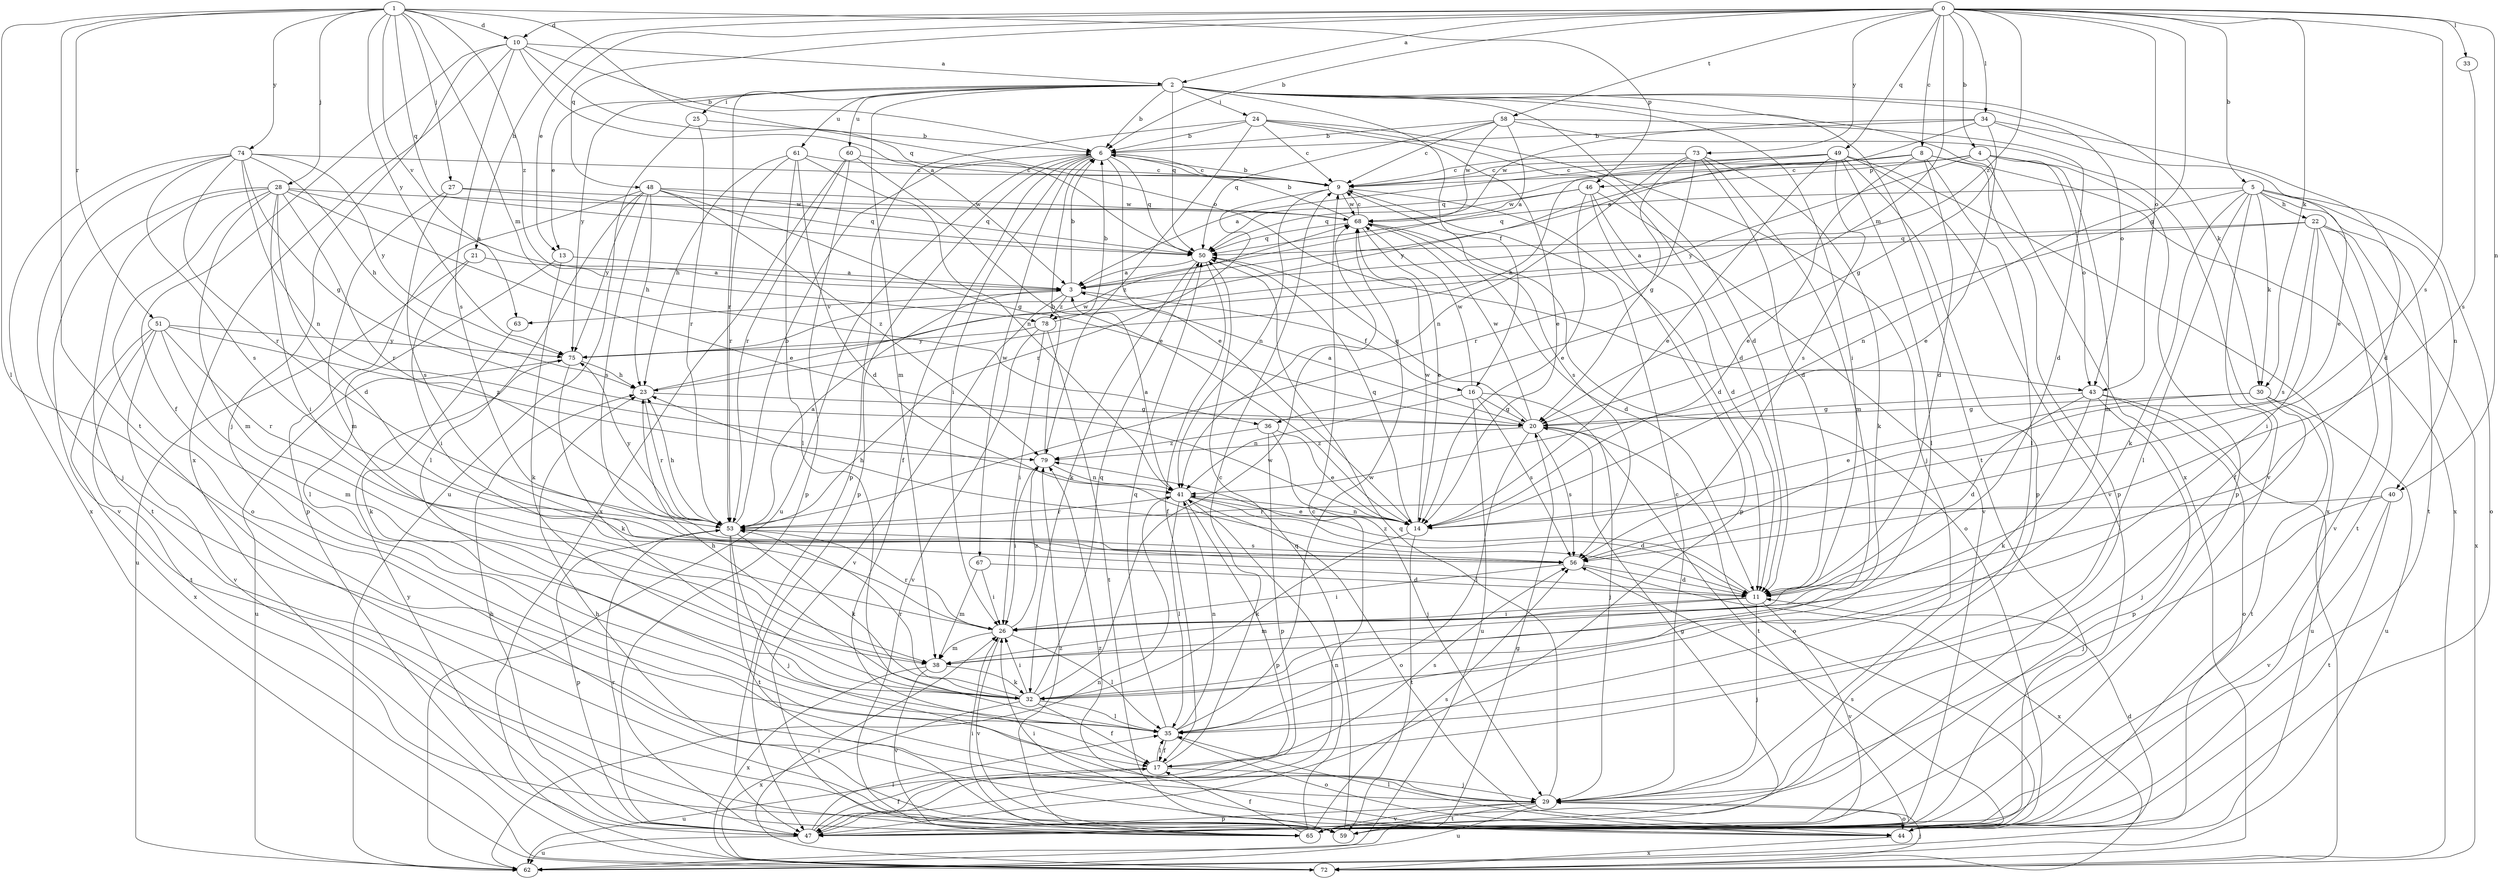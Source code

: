 strict digraph  {
0;
1;
2;
3;
4;
5;
6;
8;
9;
10;
11;
13;
14;
16;
17;
20;
21;
22;
23;
24;
25;
26;
27;
28;
29;
30;
32;
33;
34;
35;
36;
38;
40;
41;
43;
44;
46;
47;
48;
49;
50;
51;
53;
56;
58;
59;
60;
61;
62;
63;
65;
67;
68;
72;
73;
74;
75;
78;
79;
0 -> 2  [label=a];
0 -> 4  [label=b];
0 -> 5  [label=b];
0 -> 6  [label=b];
0 -> 8  [label=c];
0 -> 10  [label=d];
0 -> 13  [label=e];
0 -> 20  [label=g];
0 -> 21  [label=h];
0 -> 30  [label=k];
0 -> 33  [label=l];
0 -> 34  [label=l];
0 -> 36  [label=m];
0 -> 40  [label=n];
0 -> 43  [label=o];
0 -> 48  [label=q];
0 -> 49  [label=q];
0 -> 56  [label=s];
0 -> 58  [label=t];
0 -> 73  [label=y];
0 -> 78  [label=z];
1 -> 10  [label=d];
1 -> 27  [label=j];
1 -> 28  [label=j];
1 -> 35  [label=l];
1 -> 36  [label=m];
1 -> 43  [label=o];
1 -> 46  [label=p];
1 -> 50  [label=q];
1 -> 51  [label=r];
1 -> 59  [label=t];
1 -> 63  [label=v];
1 -> 74  [label=y];
1 -> 75  [label=y];
1 -> 78  [label=z];
2 -> 6  [label=b];
2 -> 11  [label=d];
2 -> 13  [label=e];
2 -> 16  [label=f];
2 -> 24  [label=i];
2 -> 25  [label=i];
2 -> 26  [label=i];
2 -> 30  [label=k];
2 -> 38  [label=m];
2 -> 43  [label=o];
2 -> 50  [label=q];
2 -> 53  [label=r];
2 -> 59  [label=t];
2 -> 60  [label=u];
2 -> 61  [label=u];
2 -> 72  [label=x];
2 -> 75  [label=y];
3 -> 6  [label=b];
3 -> 16  [label=f];
3 -> 63  [label=v];
3 -> 65  [label=v];
3 -> 78  [label=z];
4 -> 9  [label=c];
4 -> 14  [label=e];
4 -> 38  [label=m];
4 -> 43  [label=o];
4 -> 46  [label=p];
4 -> 47  [label=p];
4 -> 75  [label=y];
5 -> 17  [label=f];
5 -> 22  [label=h];
5 -> 30  [label=k];
5 -> 32  [label=k];
5 -> 35  [label=l];
5 -> 40  [label=n];
5 -> 41  [label=n];
5 -> 44  [label=o];
5 -> 50  [label=q];
5 -> 59  [label=t];
6 -> 9  [label=c];
6 -> 14  [label=e];
6 -> 17  [label=f];
6 -> 26  [label=i];
6 -> 47  [label=p];
6 -> 50  [label=q];
6 -> 62  [label=u];
6 -> 67  [label=w];
8 -> 9  [label=c];
8 -> 11  [label=d];
8 -> 14  [label=e];
8 -> 35  [label=l];
8 -> 47  [label=p];
8 -> 50  [label=q];
8 -> 72  [label=x];
8 -> 75  [label=y];
9 -> 6  [label=b];
9 -> 11  [label=d];
9 -> 41  [label=n];
9 -> 53  [label=r];
9 -> 56  [label=s];
9 -> 68  [label=w];
10 -> 2  [label=a];
10 -> 3  [label=a];
10 -> 6  [label=b];
10 -> 17  [label=f];
10 -> 29  [label=j];
10 -> 50  [label=q];
10 -> 56  [label=s];
10 -> 72  [label=x];
11 -> 26  [label=i];
11 -> 29  [label=j];
11 -> 38  [label=m];
11 -> 65  [label=v];
11 -> 79  [label=z];
13 -> 3  [label=a];
13 -> 32  [label=k];
13 -> 35  [label=l];
14 -> 23  [label=h];
14 -> 32  [label=k];
14 -> 41  [label=n];
14 -> 50  [label=q];
14 -> 59  [label=t];
14 -> 68  [label=w];
16 -> 20  [label=g];
16 -> 29  [label=j];
16 -> 41  [label=n];
16 -> 56  [label=s];
16 -> 62  [label=u];
16 -> 68  [label=w];
17 -> 9  [label=c];
17 -> 29  [label=j];
17 -> 35  [label=l];
17 -> 56  [label=s];
17 -> 62  [label=u];
20 -> 3  [label=a];
20 -> 35  [label=l];
20 -> 44  [label=o];
20 -> 50  [label=q];
20 -> 56  [label=s];
20 -> 59  [label=t];
20 -> 68  [label=w];
20 -> 79  [label=z];
21 -> 3  [label=a];
21 -> 26  [label=i];
21 -> 62  [label=u];
22 -> 3  [label=a];
22 -> 26  [label=i];
22 -> 50  [label=q];
22 -> 56  [label=s];
22 -> 59  [label=t];
22 -> 65  [label=v];
22 -> 72  [label=x];
23 -> 20  [label=g];
23 -> 53  [label=r];
23 -> 68  [label=w];
24 -> 6  [label=b];
24 -> 9  [label=c];
24 -> 11  [label=d];
24 -> 14  [label=e];
24 -> 29  [label=j];
24 -> 47  [label=p];
24 -> 79  [label=z];
25 -> 6  [label=b];
25 -> 53  [label=r];
25 -> 62  [label=u];
26 -> 35  [label=l];
26 -> 38  [label=m];
26 -> 53  [label=r];
26 -> 65  [label=v];
26 -> 79  [label=z];
27 -> 38  [label=m];
27 -> 50  [label=q];
27 -> 56  [label=s];
27 -> 68  [label=w];
28 -> 3  [label=a];
28 -> 11  [label=d];
28 -> 14  [label=e];
28 -> 26  [label=i];
28 -> 38  [label=m];
28 -> 44  [label=o];
28 -> 53  [label=r];
28 -> 59  [label=t];
28 -> 65  [label=v];
28 -> 68  [label=w];
29 -> 9  [label=c];
29 -> 44  [label=o];
29 -> 47  [label=p];
29 -> 50  [label=q];
29 -> 59  [label=t];
29 -> 62  [label=u];
29 -> 65  [label=v];
30 -> 14  [label=e];
30 -> 20  [label=g];
30 -> 29  [label=j];
30 -> 59  [label=t];
30 -> 62  [label=u];
32 -> 17  [label=f];
32 -> 23  [label=h];
32 -> 26  [label=i];
32 -> 35  [label=l];
32 -> 50  [label=q];
32 -> 53  [label=r];
32 -> 68  [label=w];
32 -> 72  [label=x];
33 -> 56  [label=s];
34 -> 3  [label=a];
34 -> 6  [label=b];
34 -> 11  [label=d];
34 -> 14  [label=e];
34 -> 20  [label=g];
34 -> 68  [label=w];
35 -> 17  [label=f];
35 -> 41  [label=n];
35 -> 44  [label=o];
35 -> 50  [label=q];
35 -> 68  [label=w];
36 -> 14  [label=e];
36 -> 29  [label=j];
36 -> 47  [label=p];
36 -> 79  [label=z];
38 -> 32  [label=k];
38 -> 65  [label=v];
38 -> 72  [label=x];
40 -> 29  [label=j];
40 -> 53  [label=r];
40 -> 59  [label=t];
40 -> 65  [label=v];
41 -> 3  [label=a];
41 -> 11  [label=d];
41 -> 14  [label=e];
41 -> 35  [label=l];
41 -> 44  [label=o];
41 -> 47  [label=p];
41 -> 53  [label=r];
43 -> 11  [label=d];
43 -> 20  [label=g];
43 -> 32  [label=k];
43 -> 44  [label=o];
43 -> 47  [label=p];
43 -> 62  [label=u];
44 -> 11  [label=d];
44 -> 26  [label=i];
44 -> 35  [label=l];
44 -> 56  [label=s];
44 -> 72  [label=x];
44 -> 79  [label=z];
46 -> 11  [label=d];
46 -> 14  [label=e];
46 -> 47  [label=p];
46 -> 50  [label=q];
46 -> 65  [label=v];
46 -> 68  [label=w];
47 -> 9  [label=c];
47 -> 17  [label=f];
47 -> 23  [label=h];
47 -> 35  [label=l];
47 -> 53  [label=r];
47 -> 62  [label=u];
47 -> 75  [label=y];
48 -> 20  [label=g];
48 -> 23  [label=h];
48 -> 35  [label=l];
48 -> 47  [label=p];
48 -> 50  [label=q];
48 -> 56  [label=s];
48 -> 68  [label=w];
48 -> 75  [label=y];
48 -> 79  [label=z];
49 -> 3  [label=a];
49 -> 9  [label=c];
49 -> 14  [label=e];
49 -> 23  [label=h];
49 -> 35  [label=l];
49 -> 47  [label=p];
49 -> 56  [label=s];
49 -> 65  [label=v];
49 -> 72  [label=x];
50 -> 3  [label=a];
50 -> 17  [label=f];
50 -> 32  [label=k];
51 -> 38  [label=m];
51 -> 53  [label=r];
51 -> 59  [label=t];
51 -> 65  [label=v];
51 -> 72  [label=x];
51 -> 75  [label=y];
51 -> 79  [label=z];
53 -> 3  [label=a];
53 -> 6  [label=b];
53 -> 23  [label=h];
53 -> 29  [label=j];
53 -> 32  [label=k];
53 -> 47  [label=p];
53 -> 56  [label=s];
53 -> 59  [label=t];
53 -> 75  [label=y];
56 -> 11  [label=d];
56 -> 26  [label=i];
56 -> 72  [label=x];
58 -> 3  [label=a];
58 -> 6  [label=b];
58 -> 9  [label=c];
58 -> 11  [label=d];
58 -> 50  [label=q];
58 -> 65  [label=v];
58 -> 68  [label=w];
59 -> 23  [label=h];
59 -> 50  [label=q];
59 -> 79  [label=z];
60 -> 9  [label=c];
60 -> 14  [label=e];
60 -> 47  [label=p];
60 -> 53  [label=r];
60 -> 72  [label=x];
61 -> 9  [label=c];
61 -> 11  [label=d];
61 -> 23  [label=h];
61 -> 35  [label=l];
61 -> 41  [label=n];
61 -> 53  [label=r];
62 -> 20  [label=g];
62 -> 41  [label=n];
63 -> 32  [label=k];
65 -> 17  [label=f];
65 -> 20  [label=g];
65 -> 26  [label=i];
65 -> 41  [label=n];
65 -> 56  [label=s];
67 -> 11  [label=d];
67 -> 26  [label=i];
67 -> 38  [label=m];
68 -> 6  [label=b];
68 -> 9  [label=c];
68 -> 11  [label=d];
68 -> 14  [label=e];
68 -> 44  [label=o];
68 -> 50  [label=q];
72 -> 26  [label=i];
72 -> 29  [label=j];
73 -> 9  [label=c];
73 -> 11  [label=d];
73 -> 20  [label=g];
73 -> 32  [label=k];
73 -> 38  [label=m];
73 -> 41  [label=n];
73 -> 53  [label=r];
74 -> 9  [label=c];
74 -> 20  [label=g];
74 -> 23  [label=h];
74 -> 29  [label=j];
74 -> 41  [label=n];
74 -> 53  [label=r];
74 -> 56  [label=s];
74 -> 72  [label=x];
74 -> 75  [label=y];
75 -> 23  [label=h];
75 -> 32  [label=k];
75 -> 62  [label=u];
78 -> 6  [label=b];
78 -> 26  [label=i];
78 -> 59  [label=t];
78 -> 65  [label=v];
78 -> 75  [label=y];
79 -> 6  [label=b];
79 -> 26  [label=i];
79 -> 41  [label=n];
}
